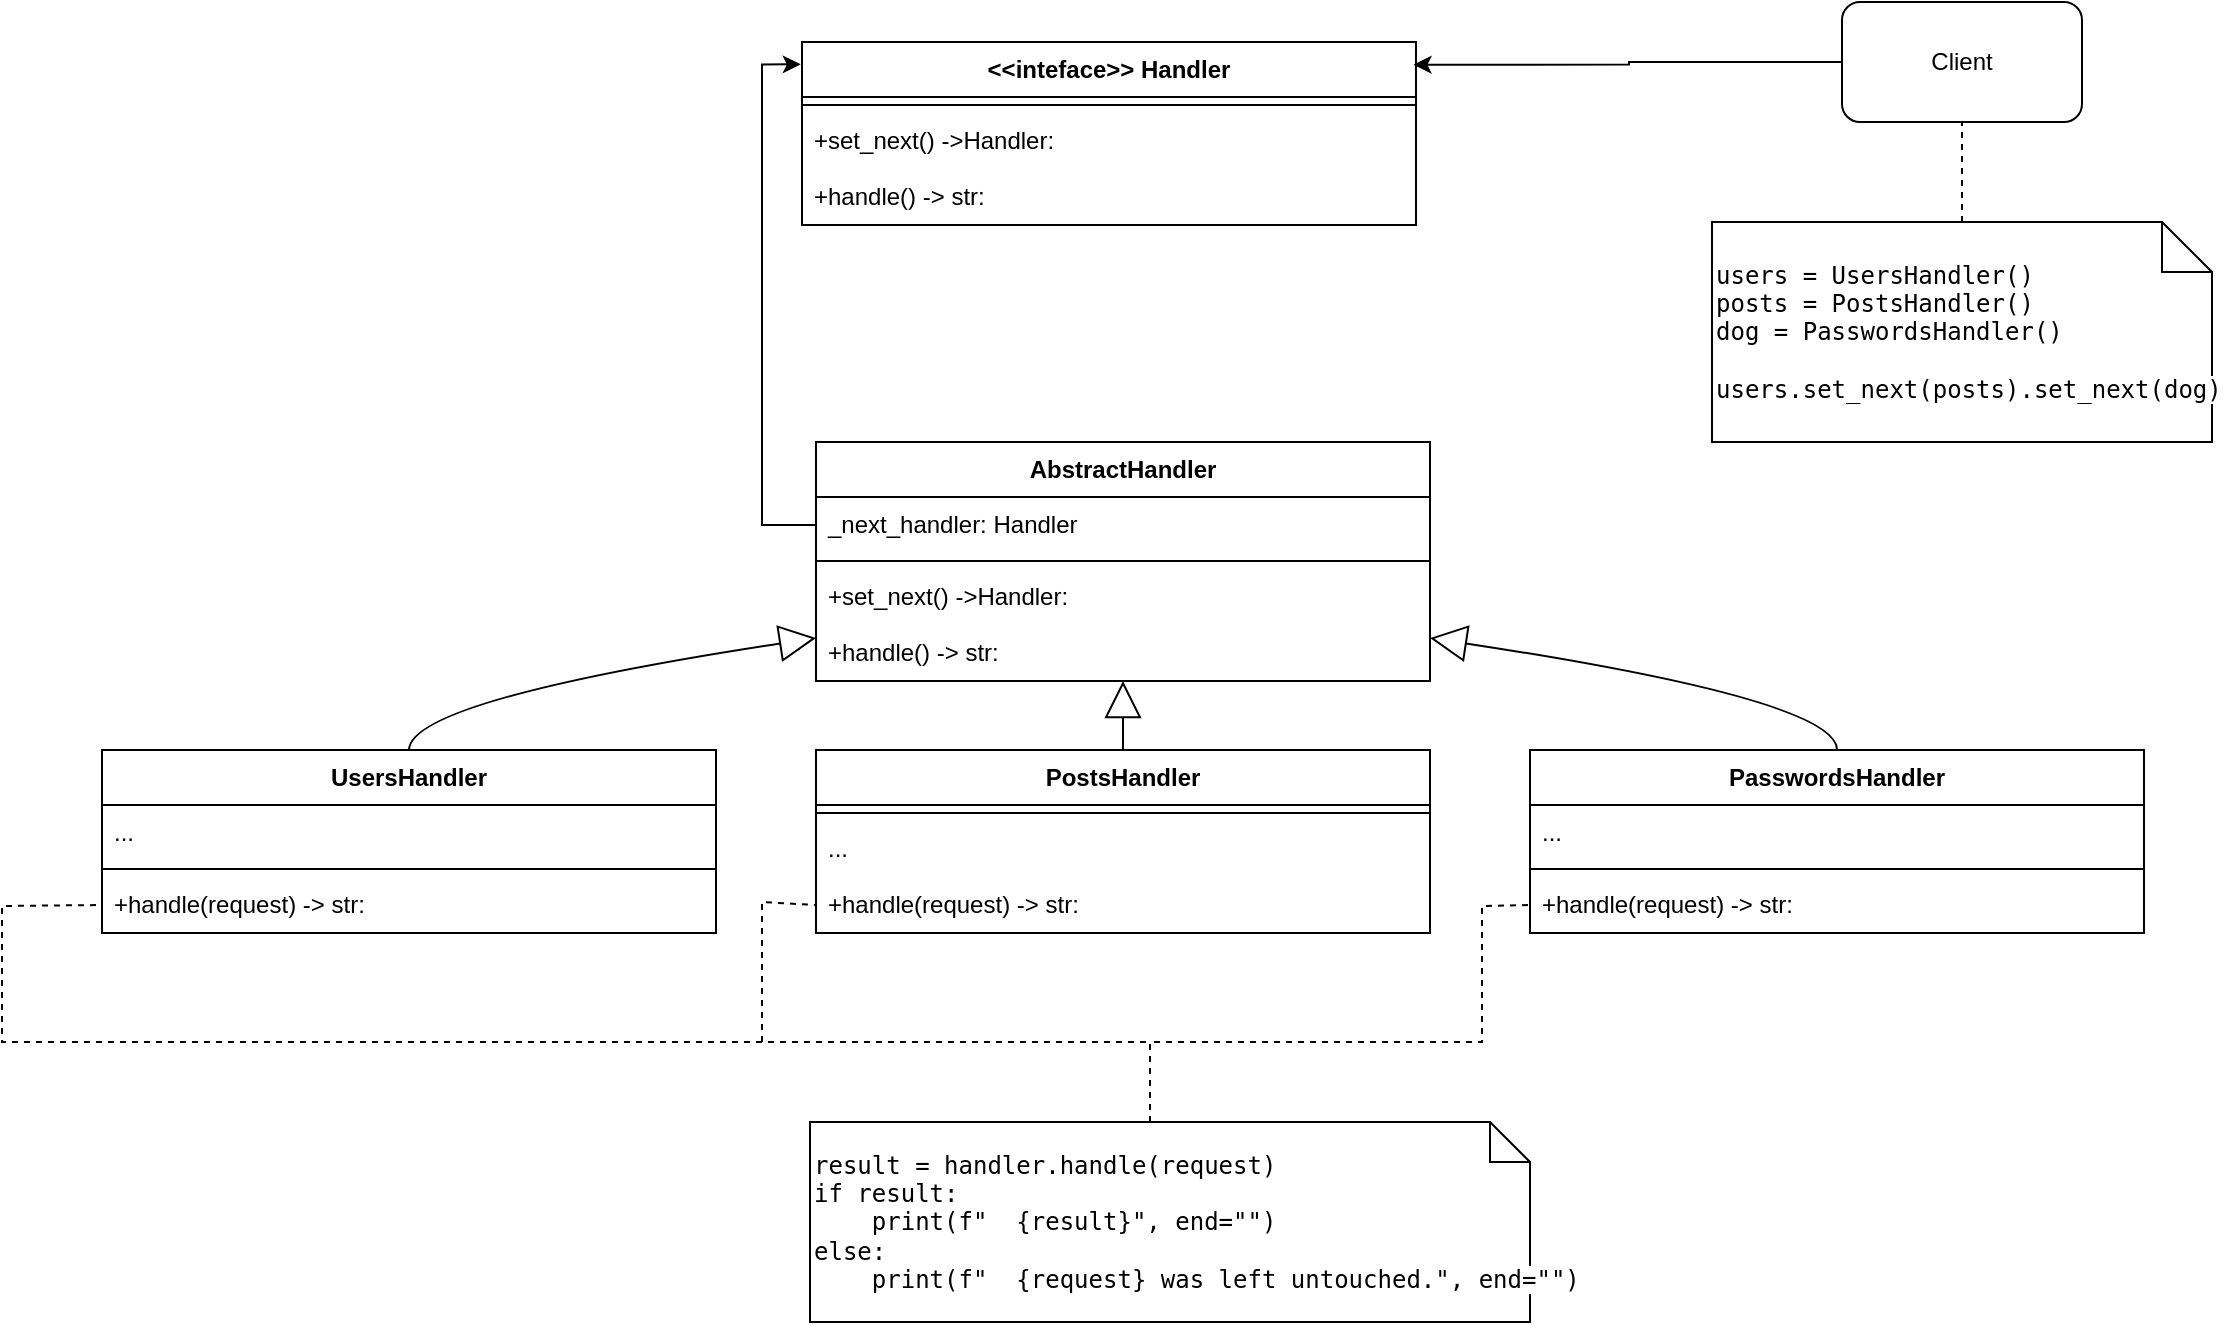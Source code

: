 <mxfile version="22.1.21" type="github">
  <diagram name="Страница — 1" id="1vRSOd6MNg8QtP7wkPfq">
    <mxGraphModel dx="1245" dy="654" grid="1" gridSize="10" guides="1" tooltips="1" connect="1" arrows="1" fold="1" page="1" pageScale="1" pageWidth="827" pageHeight="1169" math="0" shadow="0">
      <root>
        <mxCell id="0" />
        <mxCell id="1" parent="0" />
        <mxCell id="2" value="AbstractHandler" style="swimlane;fontStyle=1;align=center;verticalAlign=top;childLayout=stackLayout;horizontal=1;startSize=27.506;horizontalStack=0;resizeParent=1;resizeParentMax=0;resizeLast=0;collapsible=0;marginBottom=0;" parent="1" vertex="1">
          <mxGeometry x="427" y="250" width="307" height="119.506" as="geometry" />
        </mxCell>
        <mxCell id="_J_7SsOsjuVrDLF_59cd-24" value="_next_handler: Handler" style="text;strokeColor=none;fillColor=none;align=left;verticalAlign=top;spacingLeft=4;spacingRight=4;overflow=hidden;rotatable=0;points=[[0,0.5],[1,0.5]];portConstraint=eastwest;" vertex="1" parent="2">
          <mxGeometry y="27.506" width="307" height="28" as="geometry" />
        </mxCell>
        <mxCell id="3" style="line;strokeWidth=1;fillColor=none;align=left;verticalAlign=middle;spacingTop=-1;spacingLeft=3;spacingRight=3;rotatable=0;labelPosition=right;points=[];portConstraint=eastwest;strokeColor=inherit;" parent="2" vertex="1">
          <mxGeometry y="55.506" width="307" height="8" as="geometry" />
        </mxCell>
        <mxCell id="4" value="+set_next() -&gt;Handler:" style="text;strokeColor=none;fillColor=none;align=left;verticalAlign=top;spacingLeft=4;spacingRight=4;overflow=hidden;rotatable=0;points=[[0,0.5],[1,0.5]];portConstraint=eastwest;" parent="2" vertex="1">
          <mxGeometry y="63.506" width="307" height="28" as="geometry" />
        </mxCell>
        <mxCell id="5" value="+handle() -&gt; str:" style="text;strokeColor=none;fillColor=none;align=left;verticalAlign=top;spacingLeft=4;spacingRight=4;overflow=hidden;rotatable=0;points=[[0,0.5],[1,0.5]];portConstraint=eastwest;" parent="2" vertex="1">
          <mxGeometry y="91.506" width="307" height="28" as="geometry" />
        </mxCell>
        <mxCell id="6" value="UsersHandler" style="swimlane;fontStyle=1;align=center;verticalAlign=top;childLayout=stackLayout;horizontal=1;startSize=27.506;horizontalStack=0;resizeParent=1;resizeParentMax=0;resizeLast=0;collapsible=0;marginBottom=0;" parent="1" vertex="1">
          <mxGeometry x="70" y="404" width="307" height="91.506" as="geometry" />
        </mxCell>
        <mxCell id="_J_7SsOsjuVrDLF_59cd-20" value="..." style="text;strokeColor=none;fillColor=none;align=left;verticalAlign=top;spacingLeft=4;spacingRight=4;overflow=hidden;rotatable=0;points=[[0,0.5],[1,0.5]];portConstraint=eastwest;" vertex="1" parent="6">
          <mxGeometry y="27.506" width="307" height="28" as="geometry" />
        </mxCell>
        <mxCell id="7" style="line;strokeWidth=1;fillColor=none;align=left;verticalAlign=middle;spacingTop=-1;spacingLeft=3;spacingRight=3;rotatable=0;labelPosition=right;points=[];portConstraint=eastwest;strokeColor=inherit;" parent="6" vertex="1">
          <mxGeometry y="55.506" width="307" height="8" as="geometry" />
        </mxCell>
        <mxCell id="8" value="+handle(request) -&gt; str:" style="text;strokeColor=none;fillColor=none;align=left;verticalAlign=top;spacingLeft=4;spacingRight=4;overflow=hidden;rotatable=0;points=[[0,0.5],[1,0.5]];portConstraint=eastwest;" parent="6" vertex="1">
          <mxGeometry y="63.506" width="307" height="28" as="geometry" />
        </mxCell>
        <mxCell id="10" value="PostsHandler" style="swimlane;fontStyle=1;align=center;verticalAlign=top;childLayout=stackLayout;horizontal=1;startSize=27.506;horizontalStack=0;resizeParent=1;resizeParentMax=0;resizeLast=0;collapsible=0;marginBottom=0;" parent="1" vertex="1">
          <mxGeometry x="427" y="404" width="307" height="91.506" as="geometry" />
        </mxCell>
        <mxCell id="11" style="line;strokeWidth=1;fillColor=none;align=left;verticalAlign=middle;spacingTop=-1;spacingLeft=3;spacingRight=3;rotatable=0;labelPosition=right;points=[];portConstraint=eastwest;strokeColor=inherit;" parent="10" vertex="1">
          <mxGeometry y="27.506" width="307" height="8" as="geometry" />
        </mxCell>
        <mxCell id="_J_7SsOsjuVrDLF_59cd-21" value="..." style="text;strokeColor=none;fillColor=none;align=left;verticalAlign=top;spacingLeft=4;spacingRight=4;overflow=hidden;rotatable=0;points=[[0,0.5],[1,0.5]];portConstraint=eastwest;" vertex="1" parent="10">
          <mxGeometry y="35.506" width="307" height="28" as="geometry" />
        </mxCell>
        <mxCell id="12" value="+handle(request) -&gt; str:" style="text;strokeColor=none;fillColor=none;align=left;verticalAlign=top;spacingLeft=4;spacingRight=4;overflow=hidden;rotatable=0;points=[[0,0.5],[1,0.5]];portConstraint=eastwest;" parent="10" vertex="1">
          <mxGeometry y="63.506" width="307" height="28" as="geometry" />
        </mxCell>
        <mxCell id="14" value="PasswordsHandler" style="swimlane;fontStyle=1;align=center;verticalAlign=top;childLayout=stackLayout;horizontal=1;startSize=27.506;horizontalStack=0;resizeParent=1;resizeParentMax=0;resizeLast=0;collapsible=0;marginBottom=0;" parent="1" vertex="1">
          <mxGeometry x="784" y="404" width="307" height="91.506" as="geometry" />
        </mxCell>
        <mxCell id="_J_7SsOsjuVrDLF_59cd-22" value="..." style="text;strokeColor=none;fillColor=none;align=left;verticalAlign=top;spacingLeft=4;spacingRight=4;overflow=hidden;rotatable=0;points=[[0,0.5],[1,0.5]];portConstraint=eastwest;" vertex="1" parent="14">
          <mxGeometry y="27.506" width="307" height="28" as="geometry" />
        </mxCell>
        <mxCell id="15" style="line;strokeWidth=1;fillColor=none;align=left;verticalAlign=middle;spacingTop=-1;spacingLeft=3;spacingRight=3;rotatable=0;labelPosition=right;points=[];portConstraint=eastwest;strokeColor=inherit;" parent="14" vertex="1">
          <mxGeometry y="55.506" width="307" height="8" as="geometry" />
        </mxCell>
        <mxCell id="16" value="+handle(request) -&gt; str:" style="text;strokeColor=none;fillColor=none;align=left;verticalAlign=top;spacingLeft=4;spacingRight=4;overflow=hidden;rotatable=0;points=[[0,0.5],[1,0.5]];portConstraint=eastwest;" parent="14" vertex="1">
          <mxGeometry y="63.506" width="307" height="28" as="geometry" />
        </mxCell>
        <mxCell id="18" value="" style="curved=1;startArrow=block;startSize=16;startFill=0;endArrow=none;exitX=0.0;exitY=0.82;entryX=0.5;entryY=0.003;" parent="1" source="2" target="6" edge="1">
          <mxGeometry relative="1" as="geometry">
            <Array as="points">
              <mxPoint x="224" y="379" />
            </Array>
          </mxGeometry>
        </mxCell>
        <mxCell id="19" value="" style="curved=1;startArrow=block;startSize=16;startFill=0;endArrow=none;exitX=0.5;exitY=1.003;entryX=0.5;entryY=0.003;" parent="1" source="2" target="10" edge="1">
          <mxGeometry relative="1" as="geometry">
            <Array as="points" />
          </mxGeometry>
        </mxCell>
        <mxCell id="20" value="" style="curved=1;startArrow=block;startSize=16;startFill=0;endArrow=none;exitX=1.0;exitY=0.82;entryX=0.5;entryY=0.003;" parent="1" source="2" target="14" edge="1">
          <mxGeometry relative="1" as="geometry">
            <Array as="points">
              <mxPoint x="938" y="379" />
            </Array>
          </mxGeometry>
        </mxCell>
        <mxCell id="_J_7SsOsjuVrDLF_59cd-25" value="&lt;&lt;inteface&gt;&gt; Handler" style="swimlane;fontStyle=1;align=center;verticalAlign=top;childLayout=stackLayout;horizontal=1;startSize=27.506;horizontalStack=0;resizeParent=1;resizeParentMax=0;resizeLast=0;collapsible=0;marginBottom=0;" vertex="1" parent="1">
          <mxGeometry x="420" y="50" width="307" height="91.506" as="geometry" />
        </mxCell>
        <mxCell id="_J_7SsOsjuVrDLF_59cd-27" style="line;strokeWidth=1;fillColor=none;align=left;verticalAlign=middle;spacingTop=-1;spacingLeft=3;spacingRight=3;rotatable=0;labelPosition=right;points=[];portConstraint=eastwest;strokeColor=inherit;" vertex="1" parent="_J_7SsOsjuVrDLF_59cd-25">
          <mxGeometry y="27.506" width="307" height="8" as="geometry" />
        </mxCell>
        <mxCell id="_J_7SsOsjuVrDLF_59cd-28" value="+set_next() -&gt;Handler:" style="text;strokeColor=none;fillColor=none;align=left;verticalAlign=top;spacingLeft=4;spacingRight=4;overflow=hidden;rotatable=0;points=[[0,0.5],[1,0.5]];portConstraint=eastwest;" vertex="1" parent="_J_7SsOsjuVrDLF_59cd-25">
          <mxGeometry y="35.506" width="307" height="28" as="geometry" />
        </mxCell>
        <mxCell id="_J_7SsOsjuVrDLF_59cd-29" value="+handle() -&gt; str:" style="text;strokeColor=none;fillColor=none;align=left;verticalAlign=top;spacingLeft=4;spacingRight=4;overflow=hidden;rotatable=0;points=[[0,0.5],[1,0.5]];portConstraint=eastwest;" vertex="1" parent="_J_7SsOsjuVrDLF_59cd-25">
          <mxGeometry y="63.506" width="307" height="28" as="geometry" />
        </mxCell>
        <mxCell id="_J_7SsOsjuVrDLF_59cd-33" value="Client" style="rounded=1;whiteSpace=wrap;html=1;" vertex="1" parent="1">
          <mxGeometry x="940" y="30" width="120" height="60" as="geometry" />
        </mxCell>
        <mxCell id="_J_7SsOsjuVrDLF_59cd-36" style="edgeStyle=orthogonalEdgeStyle;rounded=0;orthogonalLoop=1;jettySize=auto;html=1;entryX=0.996;entryY=0.124;entryDx=0;entryDy=0;entryPerimeter=0;" edge="1" parent="1" source="_J_7SsOsjuVrDLF_59cd-33" target="_J_7SsOsjuVrDLF_59cd-25">
          <mxGeometry relative="1" as="geometry" />
        </mxCell>
        <mxCell id="_J_7SsOsjuVrDLF_59cd-38" value="&lt;div style=&quot;&quot;&gt;&lt;pre style=&quot;font-family: &amp;quot;JetBrains Mono&amp;quot;, monospace;&quot;&gt;&lt;span style=&quot;background-color: rgb(255, 255, 255);&quot;&gt;users = UsersHandler()&lt;br&gt;posts = PostsHandler()&lt;br&gt;dog = PasswordsHandler()&lt;br&gt;&lt;br&gt;users.set_next(posts).set_next(dog)&lt;/span&gt;&lt;/pre&gt;&lt;/div&gt;" style="shape=note;size=25;whiteSpace=wrap;html=1;align=left;" vertex="1" parent="1">
          <mxGeometry x="875" y="140" width="250" height="110" as="geometry" />
        </mxCell>
        <mxCell id="_J_7SsOsjuVrDLF_59cd-42" value="" style="endArrow=none;html=1;rounded=0;" edge="1" parent="1">
          <mxGeometry relative="1" as="geometry">
            <mxPoint x="520" y="250" as="sourcePoint" />
            <mxPoint x="680" y="250" as="targetPoint" />
          </mxGeometry>
        </mxCell>
        <mxCell id="_J_7SsOsjuVrDLF_59cd-43" value="" style="endArrow=none;dashed=1;html=1;rounded=0;entryX=0.5;entryY=1;entryDx=0;entryDy=0;exitX=0.5;exitY=0;exitDx=0;exitDy=0;exitPerimeter=0;" edge="1" parent="1" source="_J_7SsOsjuVrDLF_59cd-38" target="_J_7SsOsjuVrDLF_59cd-33">
          <mxGeometry width="50" height="50" relative="1" as="geometry">
            <mxPoint x="570" y="270" as="sourcePoint" />
            <mxPoint x="620" y="220" as="targetPoint" />
          </mxGeometry>
        </mxCell>
        <mxCell id="_J_7SsOsjuVrDLF_59cd-44" value="&lt;div style=&quot;&quot;&gt;&lt;pre style=&quot;font-family: &amp;quot;JetBrains Mono&amp;quot;, monospace;&quot;&gt;&lt;span style=&quot;background-color: rgb(255, 255, 255);&quot;&gt;result = handler.handle(request)&lt;br&gt;if result:&lt;br&gt;    print(f&quot;  {result}&quot;, end=&quot;&quot;)&lt;br&gt;else:&lt;br&gt;    print(f&quot;  {request} was left untouched.&quot;, end=&quot;&quot;)&lt;/span&gt;&lt;/pre&gt;&lt;/div&gt;" style="shape=note;size=20;whiteSpace=wrap;html=1;align=left;" vertex="1" parent="1">
          <mxGeometry x="424" y="590" width="360" height="100" as="geometry" />
        </mxCell>
        <mxCell id="_J_7SsOsjuVrDLF_59cd-45" value="" style="endArrow=none;dashed=1;html=1;rounded=0;exitX=0;exitY=0;exitDx=170;exitDy=0;exitPerimeter=0;entryX=0;entryY=0.5;entryDx=0;entryDy=0;" edge="1" parent="1" source="_J_7SsOsjuVrDLF_59cd-44" target="8">
          <mxGeometry width="50" height="50" relative="1" as="geometry">
            <mxPoint x="570" y="440" as="sourcePoint" />
            <mxPoint x="620" y="390" as="targetPoint" />
            <Array as="points">
              <mxPoint x="594" y="550" />
              <mxPoint x="20" y="550" />
              <mxPoint x="20" y="482" />
            </Array>
          </mxGeometry>
        </mxCell>
        <mxCell id="_J_7SsOsjuVrDLF_59cd-46" value="" style="endArrow=none;dashed=1;html=1;rounded=0;exitX=0;exitY=0;exitDx=170;exitDy=0;exitPerimeter=0;entryX=0;entryY=0.5;entryDx=0;entryDy=0;" edge="1" parent="1" source="_J_7SsOsjuVrDLF_59cd-44" target="12">
          <mxGeometry width="50" height="50" relative="1" as="geometry">
            <mxPoint x="570" y="440" as="sourcePoint" />
            <mxPoint x="620" y="390" as="targetPoint" />
            <Array as="points">
              <mxPoint x="594" y="550" />
              <mxPoint x="400" y="550" />
              <mxPoint x="400" y="480" />
            </Array>
          </mxGeometry>
        </mxCell>
        <mxCell id="_J_7SsOsjuVrDLF_59cd-47" value="" style="endArrow=none;dashed=1;html=1;rounded=0;entryX=0;entryY=0.5;entryDx=0;entryDy=0;exitX=0;exitY=0;exitDx=170;exitDy=0;exitPerimeter=0;" edge="1" parent="1" source="_J_7SsOsjuVrDLF_59cd-44" target="16">
          <mxGeometry width="50" height="50" relative="1" as="geometry">
            <mxPoint x="800" y="560" as="sourcePoint" />
            <mxPoint x="850" y="510" as="targetPoint" />
            <Array as="points">
              <mxPoint x="594" y="550" />
              <mxPoint x="760" y="550" />
              <mxPoint x="760" y="482" />
            </Array>
          </mxGeometry>
        </mxCell>
        <mxCell id="_J_7SsOsjuVrDLF_59cd-48" style="edgeStyle=orthogonalEdgeStyle;rounded=0;orthogonalLoop=1;jettySize=auto;html=1;entryX=-0.002;entryY=0.122;entryDx=0;entryDy=0;entryPerimeter=0;" edge="1" parent="1" source="_J_7SsOsjuVrDLF_59cd-24" target="_J_7SsOsjuVrDLF_59cd-25">
          <mxGeometry relative="1" as="geometry" />
        </mxCell>
      </root>
    </mxGraphModel>
  </diagram>
</mxfile>
